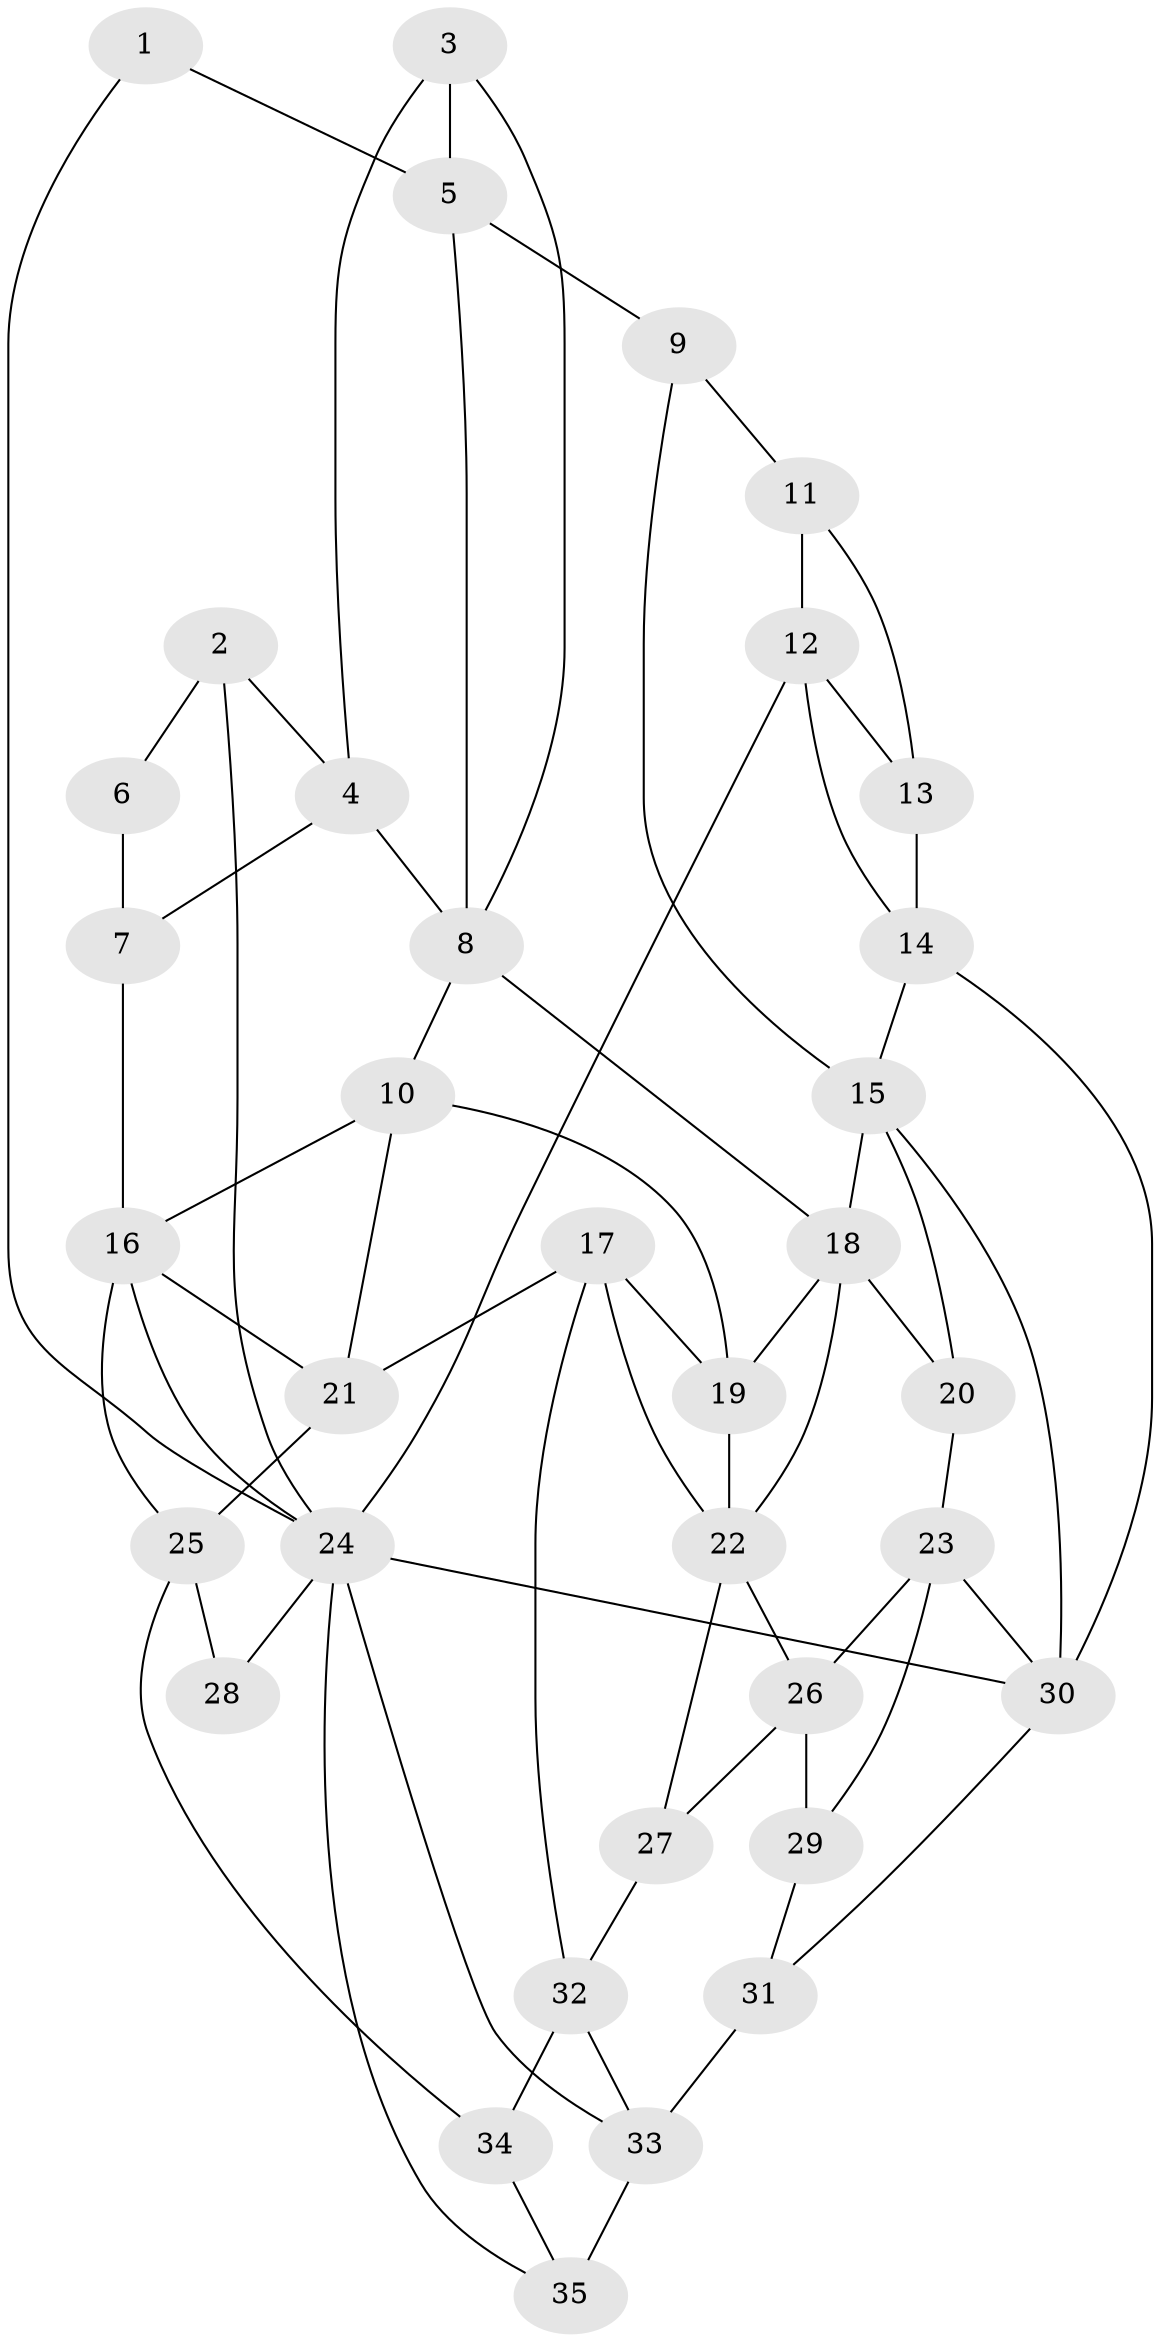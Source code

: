 // original degree distribution, {3: 0.02631578947368421, 4: 0.21929824561403508, 5: 0.5350877192982456, 6: 0.21929824561403508}
// Generated by graph-tools (version 1.1) at 2025/38/03/04/25 23:38:31]
// undirected, 35 vertices, 66 edges
graph export_dot {
  node [color=gray90,style=filled];
  1;
  2;
  3;
  4;
  5;
  6;
  7;
  8;
  9;
  10;
  11;
  12;
  13;
  14;
  15;
  16;
  17;
  18;
  19;
  20;
  21;
  22;
  23;
  24;
  25;
  26;
  27;
  28;
  29;
  30;
  31;
  32;
  33;
  34;
  35;
  1 -- 5 [weight=1.0];
  1 -- 24 [weight=1.0];
  2 -- 4 [weight=2.0];
  2 -- 6 [weight=2.0];
  2 -- 24 [weight=1.0];
  3 -- 4 [weight=1.0];
  3 -- 5 [weight=2.0];
  3 -- 8 [weight=1.0];
  4 -- 7 [weight=1.0];
  4 -- 8 [weight=1.0];
  5 -- 8 [weight=1.0];
  5 -- 9 [weight=1.0];
  6 -- 7 [weight=2.0];
  7 -- 16 [weight=2.0];
  8 -- 10 [weight=1.0];
  8 -- 18 [weight=1.0];
  9 -- 11 [weight=1.0];
  9 -- 15 [weight=2.0];
  10 -- 16 [weight=1.0];
  10 -- 19 [weight=1.0];
  10 -- 21 [weight=1.0];
  11 -- 12 [weight=1.0];
  11 -- 13 [weight=1.0];
  12 -- 13 [weight=1.0];
  12 -- 14 [weight=1.0];
  12 -- 24 [weight=1.0];
  13 -- 14 [weight=2.0];
  14 -- 15 [weight=1.0];
  14 -- 30 [weight=2.0];
  15 -- 18 [weight=1.0];
  15 -- 20 [weight=1.0];
  15 -- 30 [weight=1.0];
  16 -- 21 [weight=1.0];
  16 -- 24 [weight=1.0];
  16 -- 25 [weight=1.0];
  17 -- 19 [weight=1.0];
  17 -- 21 [weight=1.0];
  17 -- 22 [weight=1.0];
  17 -- 32 [weight=1.0];
  18 -- 19 [weight=1.0];
  18 -- 20 [weight=2.0];
  18 -- 22 [weight=1.0];
  19 -- 22 [weight=1.0];
  20 -- 23 [weight=1.0];
  21 -- 25 [weight=1.0];
  22 -- 26 [weight=1.0];
  22 -- 27 [weight=1.0];
  23 -- 26 [weight=1.0];
  23 -- 29 [weight=1.0];
  23 -- 30 [weight=1.0];
  24 -- 28 [weight=1.0];
  24 -- 30 [weight=1.0];
  24 -- 33 [weight=1.0];
  24 -- 35 [weight=1.0];
  25 -- 28 [weight=2.0];
  25 -- 34 [weight=1.0];
  26 -- 27 [weight=1.0];
  26 -- 29 [weight=2.0];
  27 -- 32 [weight=1.0];
  29 -- 31 [weight=1.0];
  30 -- 31 [weight=1.0];
  31 -- 33 [weight=2.0];
  32 -- 33 [weight=1.0];
  32 -- 34 [weight=2.0];
  33 -- 35 [weight=2.0];
  34 -- 35 [weight=1.0];
}
